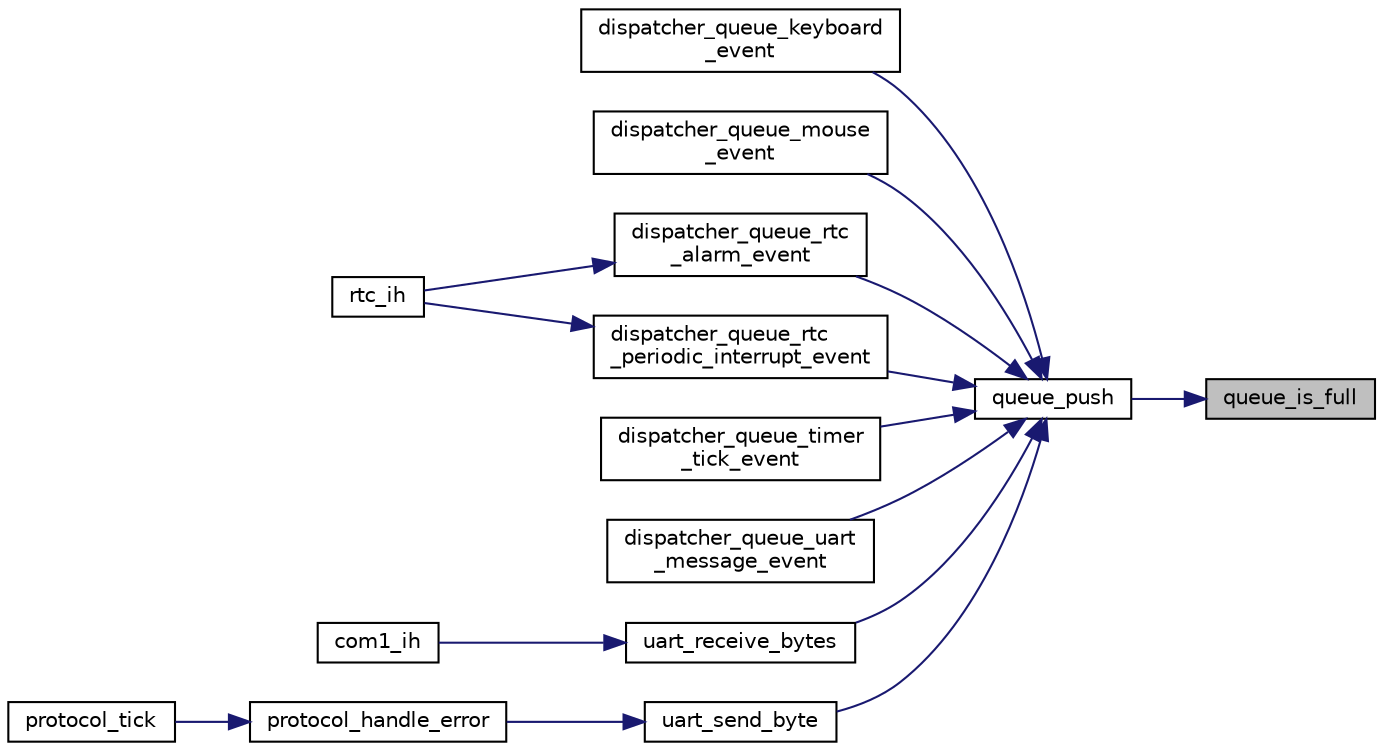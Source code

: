 digraph "queue_is_full"
{
 // LATEX_PDF_SIZE
  edge [fontname="Helvetica",fontsize="10",labelfontname="Helvetica",labelfontsize="10"];
  node [fontname="Helvetica",fontsize="10",shape=record];
  rankdir="RL";
  Node1 [label="queue_is_full",height=0.2,width=0.4,color="black", fillcolor="grey75", style="filled", fontcolor="black",tooltip="Checks if a given queue is full."];
  Node1 -> Node2 [dir="back",color="midnightblue",fontsize="10",style="solid",fontname="Helvetica"];
  Node2 [label="queue_push",height=0.2,width=0.4,color="black", fillcolor="white", style="filled",URL="$group__queue.html#gaa54578828a1b5676bb99a535c617e1a2",tooltip="Adds an element to the back of the given queue."];
  Node2 -> Node3 [dir="back",color="midnightblue",fontsize="10",style="solid",fontname="Helvetica"];
  Node3 [label="dispatcher_queue_keyboard\l_event",height=0.2,width=0.4,color="black", fillcolor="white", style="filled",URL="$group__dispatcher.html#gaa106804cec3901891611d04d98f29364",tooltip="Retrieves keyboard state and adds a keyboard event to the event queue."];
  Node2 -> Node4 [dir="back",color="midnightblue",fontsize="10",style="solid",fontname="Helvetica"];
  Node4 [label="dispatcher_queue_mouse\l_event",height=0.2,width=0.4,color="black", fillcolor="white", style="filled",URL="$group__dispatcher.html#ga4c39e0dc16fa4d90a99a26398d43ac98",tooltip="Retrieves mouse packet and adds a mouse event to the event queue."];
  Node2 -> Node5 [dir="back",color="midnightblue",fontsize="10",style="solid",fontname="Helvetica"];
  Node5 [label="dispatcher_queue_rtc\l_alarm_event",height=0.2,width=0.4,color="black", fillcolor="white", style="filled",URL="$group__dispatcher.html#gab3cab02f3479a181fc0d998a0b93a308",tooltip="Adds an rtc alarm interrupt event to the event queue."];
  Node5 -> Node6 [dir="back",color="midnightblue",fontsize="10",style="solid",fontname="Helvetica"];
  Node6 [label="rtc_ih",height=0.2,width=0.4,color="black", fillcolor="white", style="filled",URL="$group__rtc.html#ga75dad42881d64cf07cf1bdc2979a7056",tooltip="RTC interrupt handler."];
  Node2 -> Node7 [dir="back",color="midnightblue",fontsize="10",style="solid",fontname="Helvetica"];
  Node7 [label="dispatcher_queue_rtc\l_periodic_interrupt_event",height=0.2,width=0.4,color="black", fillcolor="white", style="filled",URL="$group__dispatcher.html#ga5a51a32dd9dd997860ed8806b5c52aba",tooltip="Adds an rtc periodic interrupt event to the event queue."];
  Node7 -> Node6 [dir="back",color="midnightblue",fontsize="10",style="solid",fontname="Helvetica"];
  Node2 -> Node8 [dir="back",color="midnightblue",fontsize="10",style="solid",fontname="Helvetica"];
  Node8 [label="dispatcher_queue_timer\l_tick_event",height=0.2,width=0.4,color="black", fillcolor="white", style="filled",URL="$group__dispatcher.html#ga9c83cccd77212bc8de6918cdd5a10c06",tooltip="Adds a timer interrupt event to the event queue."];
  Node2 -> Node9 [dir="back",color="midnightblue",fontsize="10",style="solid",fontname="Helvetica"];
  Node9 [label="dispatcher_queue_uart\l_message_event",height=0.2,width=0.4,color="black", fillcolor="white", style="filled",URL="$group__dispatcher.html#gad6f2454f26e722b8ca2bd01772d4d287",tooltip="Adds a uart message event to the event queue with the given message as content."];
  Node2 -> Node10 [dir="back",color="midnightblue",fontsize="10",style="solid",fontname="Helvetica"];
  Node10 [label="uart_receive_bytes",height=0.2,width=0.4,color="black", fillcolor="white", style="filled",URL="$group__uart.html#ga044300424f25aaf6d622538cafe79d90",tooltip="Receives bytes from the serial port and puts them in a software queue."];
  Node10 -> Node11 [dir="back",color="midnightblue",fontsize="10",style="solid",fontname="Helvetica"];
  Node11 [label="com1_ih",height=0.2,width=0.4,color="black", fillcolor="white", style="filled",URL="$group__uart.html#ga2820f530017133c17706dbc238f738d9",tooltip="COM1 interrupt handler."];
  Node2 -> Node12 [dir="back",color="midnightblue",fontsize="10",style="solid",fontname="Helvetica"];
  Node12 [label="uart_send_byte",height=0.2,width=0.4,color="black", fillcolor="white", style="filled",URL="$group__uart.html#ga00a2984ead2b73e2871dfda7c1ac49e3",tooltip="Adds a byte to the software queue of bytes to be sent and tries to send bytes."];
  Node12 -> Node13 [dir="back",color="midnightblue",fontsize="10",style="solid",fontname="Helvetica"];
  Node13 [label="protocol_handle_error",height=0.2,width=0.4,color="black", fillcolor="white", style="filled",URL="$group__protocol.html#ga237c5c08ee5d5008a930af465c7bd5d5",tooltip="Reacts to a serial port error."];
  Node13 -> Node14 [dir="back",color="midnightblue",fontsize="10",style="solid",fontname="Helvetica"];
  Node14 [label="protocol_tick",height=0.2,width=0.4,color="black", fillcolor="white", style="filled",URL="$group__protocol.html#ga0b3e768da60827fe622bd3932efc82ff",tooltip="Reacts to a timer interrupt to detect timeouts."];
}
